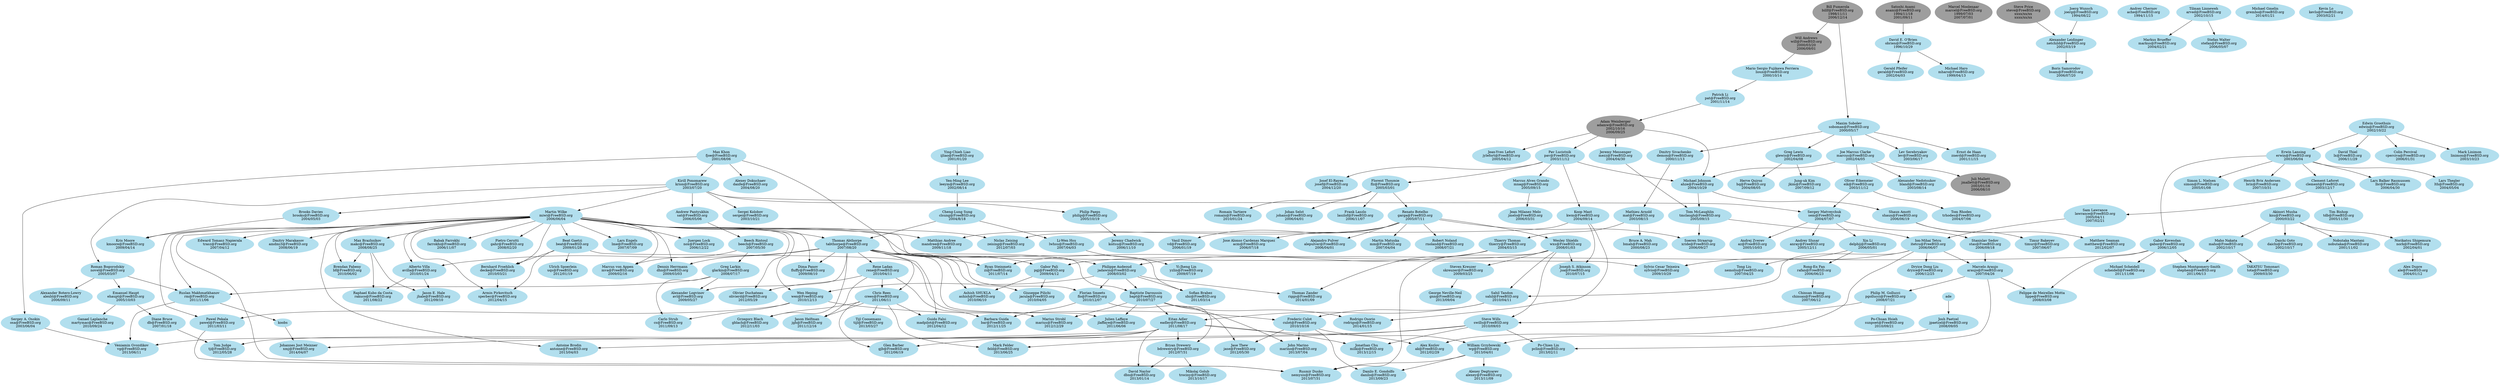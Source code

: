 # $FreeBSD: head/share/misc/committers-ports.dot 264322 2014-04-10 18:34:26Z xmj $

# This file is meant to list all FreeBSD ports committers and describe the
# mentor-mentee relationships between them.
# The graphical output can be generated from this file with the following
# command:
# $ dot -T png -o file.png committers-ports.dot
#
# The dot binary is part of the graphics/graphviz port.

digraph ports {

# Node definitions follow this example:
#
#   foo [label="Foo Bar\nfoo@FreeBSD.org\n????/??/??"]
#
# ????/??/?? is the date when the commit bit was obtained, usually the one you
# can find looking at svn logs for the svnadmin/access file.
# Use YYYY/MM/DD format.
#
# For returned commit bits, the node definition will follow this example:
#
#   foo [label="Foo Bar\nfoo@FreeBSD.org\n????/??/??\n????/??/??"]
#
# The first date is the same as for an active committer, the second date is
# the date when the commit bit has been returned. Again, check svn logs.

node [color=grey62, style=filled, bgcolor=black];

# Alumni go here.. Try to keep things sorted.

adamw [label="Adam Weinberger\nadamw@FreeBSD.org\n2002/10/16\n2006/09/25"]
asami [label="Satoshi Asami\nasami@FreeBSD.org\n1994/11/18\n2001/09/11"]
billf [label="Bill Fumerola\nbillf@FreeBSD.org\n1998/11/11\n2006/12/14"]
jmallett [label="Juli Mallett\njmallett@FreeBSD.org\n2003/01/16\n2006/08/10"]
marcel [label="Marcel Moolenaar\nmarcel@FreeBSD.org\n1999/07/03\n2007/07/01"]
steve [label="Steve Price\nsteve@FreeBSD.org\nxxxx/xx/xx\nxxxx/xx/xx"]
will [label="Will Andrews\nwill@FreeBSD.org\n2000/03/20\n2006/09/01"]

node [color=lightblue2, style=filled, bgcolor=black];

# Current ports committers go here. Try to keep things sorted.

ache [label="Andrey Chernov\nache@FreeBSD.org\n1994/11/15"]
acm [label="Jose Alonso Cardenas Marquez\nacm@FreeBSD.org\n2006/07/18"]
ahze [label="Michael Johnson\nahze@FreeBSD.org\n2004/10/29"]
ak [label="Alex Kozlov\nak@FreeBSD.org\n2012/02/29"]
ale [label="Alex Dupre\nale@FreeBSD.org\n2004/01/12"]
alepulver [label="Alejandro Pulver\nalepulver@FreeBSD.org\n2006/04/01"]
alexbl [label="Alexander Botero-Lowry\nalexbl@FreeBSD.org\n2006/09/11"]
alexey [label="Alexey Degtyarev\nalexey@FreeBSD.org\n2013/11/09"]
amdmi3 [label="Dmitry Marakasov\namdmi3@FreeBSD.org\n2008/06/19"]
anray [label="Andrey Slusar\nanray@FreeBSD.org\n2005/12/11"]
antoine [label="Antoine Brodin\nantoine@FreeBSD.org\n2013/04/03"]
araujo [label="Marcelo Araujo\naraujo@FreeBSD.org\n2007/04/26"]
arved [label="Tilman Linneweh\narved@FreeBSD.org\n2002/10/15"]
ashish [label="Ashish SHUKLA\nashish@FreeBSD.org\n2010/06/10"]
avilla [label="Alberto Villa\navilla@FreeBSD.org\n2010/01/24"]
avl [label="Alexander Logvinov\navl@FreeBSD.org\n2009/05/27"]
az [label="Andrej Zverev\naz@FreeBSD.org\n2005/10/03"]
bapt [label="Baptiste Daroussin\nbapt@FreeBSD.org\n2010/07/27"]
bar [label="Barbara Guida\nbar@FreeBSD.org\n2012/11/25"]
bdrewery [label="Bryan Drewery\nbdrewery@FreeBSD.org\n2012/07/31"]
beat [label="Beat Gaetzi\nbeat@FreeBSD.org\n2009/01/28"]
beech [label="Beech Rintoul\nbeech@FreeBSD.org\n2007/05/30"]
bf [label="Brendan Fabeny\nbf@FreeBSD.org\n2010/06/02"]
bland [label="Alexander Nedotsukov\nbland@FreeBSD.org\n2003/08/14"]
bmah [label="Bruce A. Mah\nbmah@FreeBSD.org\n2000/08/23"]
brix [label="Henrik Brix Andersen\nbrix@FreeBSD.org\n2007/10/31"]
brooks [label="Brooks Davies\nbrooks@FreeBSD.org\n2004/05/03"]
bsam [label="Boris Samorodov\nbsam@FreeBSD.org\n2006/07/20"]
chinsan [label="Chinsan Huang\nchinsan@FreeBSD.org\n2007/06/12"]
clement [label="Clement Laforet\nclement@FreeBSD.org\n2003/12/17"]
clsung [label="Cheng-Lung Sung\nclsung@FreeBSD.org\n2004/8/18"]
cperciva [label="Colin Percival\ncperciva@FreeBSD.org\n2006/01/31"]
crees [label="Chris Rees\ncrees@FreeBSD.org\n2011/06/11"]
cs [label="Carlo Strub\ncs@FreeBSD.org\n2011/09/13"]
culot [label="Frederic Culot\nculot@FreeBSD.org\n2010/10/16"]
daichi [label="Daichi Goto\ndaichi@FreeBSD.org\n2002/10/17"]
danfe [label="Alexey Dokuchaev\ndanfe@FreeBSD.org\n2004/08/20"]
danilo [label="Danilo E. Gondolfo\ndanilo@FreeBSD.org\n2013/09/23"]
db [label="Diane Bruce\ndb@FreeBSD.org\n2007/01/18"]
dbn [label="David Naylor\ndbn@FreeBSD.org\n2013/01/14"]
decke [label="Bernhard Froehlich\ndecke@FreeBSD.org\n2010/03/21"]
delphij [label="Xin Li\ndelphij@FreeBSD.org\n2006/05/01"]
demon [label="Dmitry Sivachenko\ndemon@FreeBSD.org\n2000/11/13"]
dhn [label="Dennis Herrmann\ndhn@FreeBSD.org\n2009/03/03"]
dryice [label="Dryice Dong Liu\ndryice@FreeBSD.org\n2006/12/25"]
eadler [label="Eitan Adler\neadler@FreeBSD.org\n2011/08/17"]
edwin [label="Edwin Groothuis\nedwin@FreeBSD.org\n2002/10/22"]
ehaupt [label="Emanuel Haupt\nehaupt@FreeBSD.org\n2005/10/03"]
eik [label="Oliver Eikemeier\neik@FreeBSD.org\n2003/11/12"]
erwin [label="Erwin Lansing\nerwin@FreeBSD.org\n2003/06/04"]
farrokhi [label="Babak Farrokhi\nfarrokhi@FreeBSD.org\n2006/11/07"]
feld [label="Mark Felder\nfeld@FreeBSD.org\n2013/06/25"]
fjoe [label="Max Khon\nfjoe@FreeBSD.org\n2001/08/06"]
flo [label="Florian Smeets\nflo@FreeBSD.org\n2010/12/07"]
fluffy [label="Dima Panov\nfluffy@FreeBSD.org\n2009/08/10"]
flz [label="Florent Thoumie\nflz@FreeBSD.org\n2005/03/01"]
gabor [label="Gabor Kovesdan\ngabor@FreeBSD.org\n2006/12/05"]
gahr [label="Pietro Cerutti\ngahr@FreeBSD.org\n2008/02/20"]
garga [label="Renato Botelho\ngarga@FreeBSD.org\n2005/07/11"]
gblach [label="Grzegorz Blach\ngblach@FreeBSD.org\n2012/11/03"]
gerald [label="Gerald Pfeifer\ngerald@FreeBSD.org\n2002/04/03"]
gjb [label="Glen Barber\ngjb@FreeBSD.org\n2012/06/19"]
glarkin [label="Greg Larkin\nglarkin@FreeBSD.org\n2008/07/17"]
glewis [label="Greg Lewis\nglewis@FreeBSD.org\n2002/04/08"]
grembo [label="Michael Gmelin\ngrembo@FreeBSD.org\n2014/01/21"]
gnn [label="George Neville-Neil\ngnn@FreeBSD.org\n2013/09/04"]
hq [label="Herve Quiroz\nhq@FreeBSD.org\n2004/08/05"]
ijliao [label="Ying-Chieh Liao\nijliao@FreeBSD.org\n2001/01/20"]
itetcu [label="Ion-Mihai Tetcu\nitetcu@FreeBSD.org\n2006/06/07"]
jacula [label="Giuseppe Pilichi\njacula@FreeBSD.org\n2010/04/05"]
jadawin [label="Philippe Audeoud\njadawin@FreeBSD.org\n2008/03/02"]
jase [label="Jase Thew\njase@FreeBSD.org\n2012/05/30"]
jgh [label="Jason Helfman\njgh@FreeBSD.org\n2011/12/16"]
jhale [label="Jason E. Hale\njhale@FreeBSD.org\n2012/09/10"]
jkim [label="Jung-uk Kim\njkim@FreeBSD.org\n2007/09/12"]
jlaffaye [label="Julien Laffaye\njlaffaye@FreeBSD.org\n2011/06/06"]
jmelo [label="Jean Milanez Melo\njmelo@FreeBSD.org\n2006/03/31"]
joerg [label="Joerg Wunsch\njoerg@FreeBSD.org\n1994/08/22"]
johans [label="Johan Selst\njohans@FreeBSD.org\n2006/04/01"]
josef [label="Josef El-Rayes\njosef@FreeBSD.org\n2004/12/20"]
jpaetzel [label="Josh Paetzel\njpaetzel@FreeBSD.org\n2008/09/05"]
jsa [label="Joseph S. Atkinson\njsa@FreeBSD.org\n2010/07/15"]
jylefort [label="Jean-Yves Lefort\njylefort@FreeBSD.org\n2005/04/12"]
kevlo [label="Kevin Lo\nkevlo@FreeBSD.org\n2003/02/21"]
kmoore [label="Kris Moore\nkmoore@FreeBSD.org\n2009/04/14"]
knu [label="Akinori Musha\nknu@FreeBSD.org\n2000/03/22"]
koitsu [label="Jeremy Chadwick\nkoitsu@FreeBSD.org\n2006/11/10"]
krion [label="Kirill Ponomarew\nkrion@FreeBSD.org\n2003/07/20"]
kwm [label="Koop Mast\nkwm@FreeBSD.org\n2004/09/14"]
laszlof [label="Frank Laszlo\nlaszlof@FreeBSD.org\n2006/11/07"]
lawrance [label="Sam Lawrance\nlawrance@FreeBSD.org\n2005/04/11\n2007/02/21"]
lbr [label="Lars Balker Rasmussen\nlbr@FreeBSD.org\n2006/04/30"]
leeym [label="Yen-Ming Lee\nleeym@FreeBSD.org\n2002/08/14"]
lev [label="Lev Serebryakov\nlev@FreeBSD.org\n2003/06/17"]
linimon [label="Mark Linimon\nlinimon@FreeBSD.org\n2003/10/23"]
lioux [label="Mario Sergio Fujikawa Ferriera\nlioux@FreeBSD.org\n2000/10/14"]
lippe [label="Felippe de Meirelles Motta\nlippe@FreeBSD.org\n2008/03/08"]
lme [label="Lars Engels\nlme@FreeBSD.org\n2007/07/09"]
lth [label="Lars Thegler\nlth@FreeBSD.org\n2004/05/04"]
lwhsu [label="Li-Wen Hsu\nlwhsu@FreeBSD.org\n2007/04/03"]
lx [label="David Thiel\nlx@FreeBSD.org\n2006/11/29"]
madpilot [label="Guido Falsi\nmadpilot@FreeBSD.org\n2012/04/12"]
maho [label="Maho Nakata\nmaho@FreeBSD.org\n2002/10/17"]
makc [label="Max Brazhnikov\nmakc@FreeBSD.org\n2008/08/25"]
mandree [label="Matthias Andree\nmandree@FreeBSD.org\n2009/11/18"]
marcus [label="Joe Marcus Clarke\nmarcus@FreeBSD.org\n2002/04/05"]
marino [label="John Marino\nmarino@FreeBSD.org\n2013/07/04"]
marius [label="Marius Strobl\nmarius@FreeBSD.org\n2012/12/29"]
markus [label="Markus Brueffer\nmarkus@FreeBSD.org\n2004/02/21"]
martymac [label="Ganael Laplanche\nmartymac@FreeBSD.org\n2010/09/24"]
mat [label="Mathieu Arnold\nmat@FreeBSD.org\n2003/08/15"]
matthew [label="Matthew Seaman\nmatthew@FreeBSD.org\n2012/02/07"]
mezz [label="Jeremy Messenger\nmezz@FreeBSD.org\n2004/04/30"]
mharo [label="Michael Haro\nmharo@FreeBSD.org\n1999/04/13"]
milki [label="Jonathan Chu\nmilki@FreeBSD.org\n2013/12/15"]
miwi [label="Martin Wilke\nmiwi@FreeBSD.org\n2006/06/04"]
mm [label="Martin Matuska\nmm@FreeBSD.org\n2007/04/04"]
mnag [label="Marcus Alves Grando\nmnag@FreeBSD.org\n2005/09/15"]
mva [label="Marcus von Appen\nmva@FreeBSD.org\n2009/02/16"]
nemysis [label="Rusmir Dusko\nnemysis@FreeBSD.org\n2013/07/31"]
nemoliu [label="Tong Liu\nnemoliu@FreeBSD.org\n2007/04/25"]
netchild [label="Alexander Leidinger\nnetchild@FreeBSD.org\n2002/03/19"]
nobutaka [label="Nobutaka Mantani\nnobutaka@FreeBSD.org\n2001/11/02"]
nork [label="Norikatsu Shigemura\nnork@FreeBSD.org\n2002/04/01"]
novel [label="Roman Bogorodskiy\nnovel@FreeBSD.org\n2005/03/07"]
nox [label="Juergen Lock\nnox@FreeBSD.org\n2006/12/22"]
obrien [label="David E. O'Brien\nobrien@FreeBSD.org\n1996/10/29"]
olivierd [label="Olivier Duchateau\nolivierd@FreeBSD.org\n2012/05/29"]
osa [label="Sergey A. Osokin\nosa@FreeBSD.org\n2003/06/04"]
pat [label="Patrick Li\npat@FreeBSD.org\n2001/11/14"]
pav [label="Pav Lucistnik\npav@FreeBSD.org\n2003/11/12"]
pawel [label="Pawel Pekala\npawel@FreeBSD.org\n2011/03/11"]
pclin [label="Po-Chien Lin\npclin@FreeBSD.org\n2013/02/11"]
pgj [label="Gabor Pali\npgj@FreeBSD.org\n2009/04/12"]
pgollucci [label="Philip M. Gollucci\npgollucci@FreeBSD.org\n2008/07/21"]
philip [label="Philip Paeps\nphilip@FreeBSD.org\n2005/10/19"]
rafan [label="Rong-En Fan\nrafan@FreeBSD.org\n2006/06/23"]
rakuco [label="Raphael Kubo da Costa\nrakuco@FreeBSD.org\n2011/08/22"]
rene [label="Rene Ladan\nrene@FreeBSD.org\n2010/04/11"]
riggs [label="Thomas Zander\nriggs@FreeBSD.org\n2014/01/09"]
rm [label="Ruslan Makhmatkhanov\nrm@FreeBSD.org\n2011/11/06"]
rnoland [label="Robert Noland\nrnoland@FreeBSD.org\n2008/07/21"]
rodrigo [label="Rodrigo Osorio\nrodrigo@FreeBSD.org\n2014/01/15"]
romain [label="Romain Tartiere\nromain@FreeBSD.org\n2010/01/24"]
sahil [label="Sahil Tandon\nsahil@FreeBSD.org\n2010/04/11"]
sat [label="Andrew Pantyukhin\nsat@FreeBSD.org\n2006/05/06"]
sbz [label="Sofian Brabez\nsbz@FreeBSD.org\n2011/03/14"]
scheidell [label="Michael Scheidell\nscheidell@FreeBSD.org\n2011/11/06"]
sem [label="Sergey Matveychuk\nsem@FreeBSD.org\n2004/07/07"]
sergei [label="Sergei Kolobov\nsergei@FreeBSD.org\n2003/10/21"]
shaun [label="Shaun Amott\nshaun@FreeBSD.org\n2006/06/19"]
simon [label="Simon L. Nielsen\nsimon@FreeBSD.org\n2005/01/08"]
skreuzer [label="Steven Kreuzer\nskreuzer@FreeBSD.org\n2009/03/25"]
sobomax[label="Maxim Sobolev\nsobomax@FreeBSD.org\n2000/05/17"]
sperber[label="Armin Pirkovitsch\nsperber@FreeBSD.org\n2012/04/15"]
stas [label="Stanislav Sedov\nstas@FreeBSD.org\n2006/09/18"]
stefan [label="Stefan Walter\nstefan@FreeBSD.org\n2006/05/07"]
stephen [label="Stephen Montgomery-Smith\nstephen@FreeBSD.org\n2011/06/13"]
sunpoet [label="Po-Chuan Hsieh\nsunpoet@FreeBSD.org\n2010/09/21"]
swills [label="Steve Wills\nswills@FreeBSD.org\n2010/09/03"]
sylvio [label="Sylvio Cesar Teixeira\nsylvio@FreeBSD.org\n2009/10/29"]
tabthorpe [label="Thomas Abthorpe\ntabthorpe@FreeBSD.org\n2007/08/20"]
tdb [label="Tim Bishop\ntdb@FreeBSD.org\n2005/11/30"]
thierry [label="Thierry Thomas\nthierry@FreeBSD.org\n2004/03/15"]
tijl [label="Tijl Coosemans\ntijl@FreeBSD.org\n2013/03/27"]
timur [label="Timur Bakeyev\ntimur@FreeBSD.org\n2007/06/07"]
tj [label="Tom Judge\ntj@FreeBSD.org\n2012/05/28"]
tmclaugh [label="Tom McLaughlin\ntmclaugh@FreeBSD.org\n2005/09/15"]
tota [label="TAKATSU Tomonari\ntota@FreeBSD.org\n2009/03/30"]
trasz [label="Edward Tomasz Napierala\ntrasz@FreeBSD.org\n2007/04/12"]
trhodes [label="Tom Rhodes\ntrhodes@FreeBSD.org\n2004/07/06"]
trociny [label="Mikolaj Golub\ntrociny@FreeBSD.org\n2013/10/17"]
uqs [label="Ulrich Spoerlein\nuqs@FreeBSD.org\n2012/01/19"]
vd [label="Vasil Dimov\nvd@FreeBSD.org\n2006/01/19"]
vg [label="Veniamin Gvozdikov\nvg@FreeBSD.org\n2013/06/11"]
wen [label="Wen Heping\nwen@FreeBSD.org\n2010/12/13"]
wg [label="William Grzybowski\nwg@FreeBSD.org\n2013/04/01"]
wxs [label="Wesley Shields\nwxs@FreeBSD.org\n2008/01/03"]
xmj [label="Johannes Jost Meixner\nxmj@FreeBSD.org\n2014/04/07"]
xride [label="Soeren Straarup\nxride@FreeBSD.org\n2006/09/27"]
yzlin [label="Yi-Jheng Lin\nyzlin@FreeBSD.org\n2009/07/19"]
zeising [label="Niclas Zeising\nzeising@FreeBSD.org\n2012/07/03"]
zi [label="Ryan Steinmetz\nzi@FreeBSD.org\n2011/07/14"]
znerd [label="Ernst de Haan\nznerd@FreeBSD.org\n2001/11/15"]

# Here are the mentor/mentee relationships.
# Group together all the mentees for a particular mentor.
# Keep the list sorted by mentor login.

adamw -> ahze
adamw -> jylefort
adamw -> mezz
adamw -> pav

ade -> jpaetzel

ahze -> shaun
ahze -> tmclaugh

araujo -> lippe
araujo -> pclin
araujo -> pgollucci

arved -> markus
arved -> stefan

asami -> obrien

avilla -> jhale
avilla -> rakuco

bdrewery -> dbn
bdrewery -> trociny

bapt -> bdrewery
bapt -> eadler
bapt -> jlaffaye
bapt -> marius
bapt -> marino
bapt -> rodrigo

beat -> decke
beat -> marius
beat -> sperber
beat -> uqs

beech -> glarkin
beech -> mva

billf -> sobomax
billf -> will

brooks -> kmoore

clement -> tdb
clement -> lawrance

clsung -> lwhsu
clsung -> tabthorpe

crees -> feld
crees -> gjb
crees -> jgh
crees -> madpilot
crees -> gblach
crees -> tijl

culot -> danilo
culot -> jase
culot -> marino
culot -> wg

db -> tj

decke -> sperber

delphij -> nemoliu
delphij -> rafan

demon -> mat

eadler -> ak
eadler -> antoine
eadler -> dbn
eadler -> bdrewery
eadler -> gjb
eadler -> milki
eadler -> tj
eadler -> vg

edwin -> cperciva
edwin -> erwin
edwin -> linimon
edwin -> lx

ehaupt -> db
ehaupt -> martymac

eik -> sem
eik -> trhodes

erwin -> brix
erwin -> clement
erwin -> gabor
erwin -> lbr
erwin -> lth
erwin -> simon

fjoe -> danfe
fjoe -> flo
fjoe -> krion
fjoe -> osa

flo -> bar
flo -> jase

flz -> garga
flz -> johans
flz -> laszlof
flz -> romain

jpaetzel -> wg

gabor -> lippe
gabor -> pgj
gabor -> stephen
gabor -> scheidell

garga -> acm
garga -> alepulver
garga -> mandree
garga -> mm
garga -> rnoland
garga -> vd
garga -> wxs
garga -> xride

glarkin -> avl
glarkin -> cs
glarkin -> rm

glewis -> hq
glewis -> jkim

ijliao -> leeym

itetcu -> ak
itetcu -> araujo
itetcu -> dryice
itetcu -> sahil
itetcu -> sylvio

jadawin -> bapt
jadawin -> flo
jadawin -> riggs
jadawin -> sbz
jadawin -> wen

joerg -> netchild

knu -> daichi
knu -> maho
knu -> nobutaka
knu -> nork

koobs -> xmj

krion -> brooks
krion -> miwi
krion -> novel
krion -> philip
krion -> sat
krion -> sem
krion -> sergei

kwm -> jsa
kwm -> rodrigo
kwm -> zeising

lawrance -> itetcu

leeym -> clsung

lioux -> pat

lwhsu -> yzlin

maho -> stephen
maho -> tota

marcus -> ahze
marcus -> bland
marcus -> eik
marcus -> jmallett

makc -> bf
makc -> jhale
makc -> rakuco

mat -> bmah
mat -> thierry

mezz -> tmclaugh

miwi -> amdmi3
miwi -> antoine
miwi -> avilla
miwi -> beat
miwi -> bf
miwi -> decke
miwi -> dhn
miwi -> farrokhi
miwi -> fluffy
miwi -> gahr
miwi -> kmoore
miwi -> lme
miwi -> makc
miwi -> mandree
miwi -> mva
miwi -> nemysis
miwi -> nox
miwi -> olivierd
miwi -> pawel
miwi -> rm
miwi -> sbz
miwi -> sperber
miwi -> sylvio
miwi -> tabthorpe
miwi -> trasz
miwi -> wen
miwi -> zeising

mnag -> jmelo

netchild -> bsam

nork -> ale

novel -> alexbl
novel -> ehaupt
novel -> rm

obrien -> mharo
obrien -> gerald

osa -> vg

pat -> adamw

pav -> ahze
pav -> flz
pav -> josef
pav -> kwm
pav -> mnag

pawel -> nemysis

pgj -> ashish
pgj -> jacula

pgollucci -> sunpoet
pgollucci -> swills

philip -> koitsu

rafan -> chinsan

rene -> bar
rene -> crees
rene -> jgh
rene -> olivierd

rm -> koobs
rm -> vg

sahil -> culot
sahil -> eadler

sat -> beech

sem -> az
sem -> anray
sem -> delphij
sem -> stas

shaun -> timur
shaun -> matthew

skreuzer -> gnn

sobomax -> demon
sobomax -> glewis
sobomax -> lev
sobomax -> marcus
sobomax -> znerd

stas -> araujo

steve -> netchild

swills -> feld
swills -> milki
swills -> pclin
swills -> xmj

tabthorpe -> ashish
tabthorpe -> avilla
tabthorpe -> avl
tabthorpe -> bapt
tabthorpe -> crees
tabthorpe -> dhn
tabthorpe -> fluffy
tabthorpe -> jacula
tabthorpe -> jadawin
tabthorpe -> jlaffaye
tabthorpe -> madpilot
tabthorpe -> pgj
tabthorpe -> rene
tabthorpe -> zi
tabthorpe -> gblach

thierry -> jadawin
thierry -> riggs

tmclaugh -> itetcu
tmclaugh -> xride

wen -> cs
wen -> culot
wen -> pawel

wg -> alexey
wg -> danilo
wg -> nemysis

will -> lioux

wxs -> jsa
wxs -> nemysis
wxs -> sahil
wxs -> skreuzer
wxs -> swills
wxs -> zi

}
